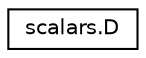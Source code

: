 digraph "Graphical Class Hierarchy"
{
 // LATEX_PDF_SIZE
  edge [fontname="Helvetica",fontsize="10",labelfontname="Helvetica",labelfontsize="10"];
  node [fontname="Helvetica",fontsize="10",shape=record];
  rankdir="LR";
  Node0 [label="scalars.D",height=0.2,width=0.4,color="black", fillcolor="white", style="filled",URL="$classscalars_1_1D.html",tooltip=" "];
}

